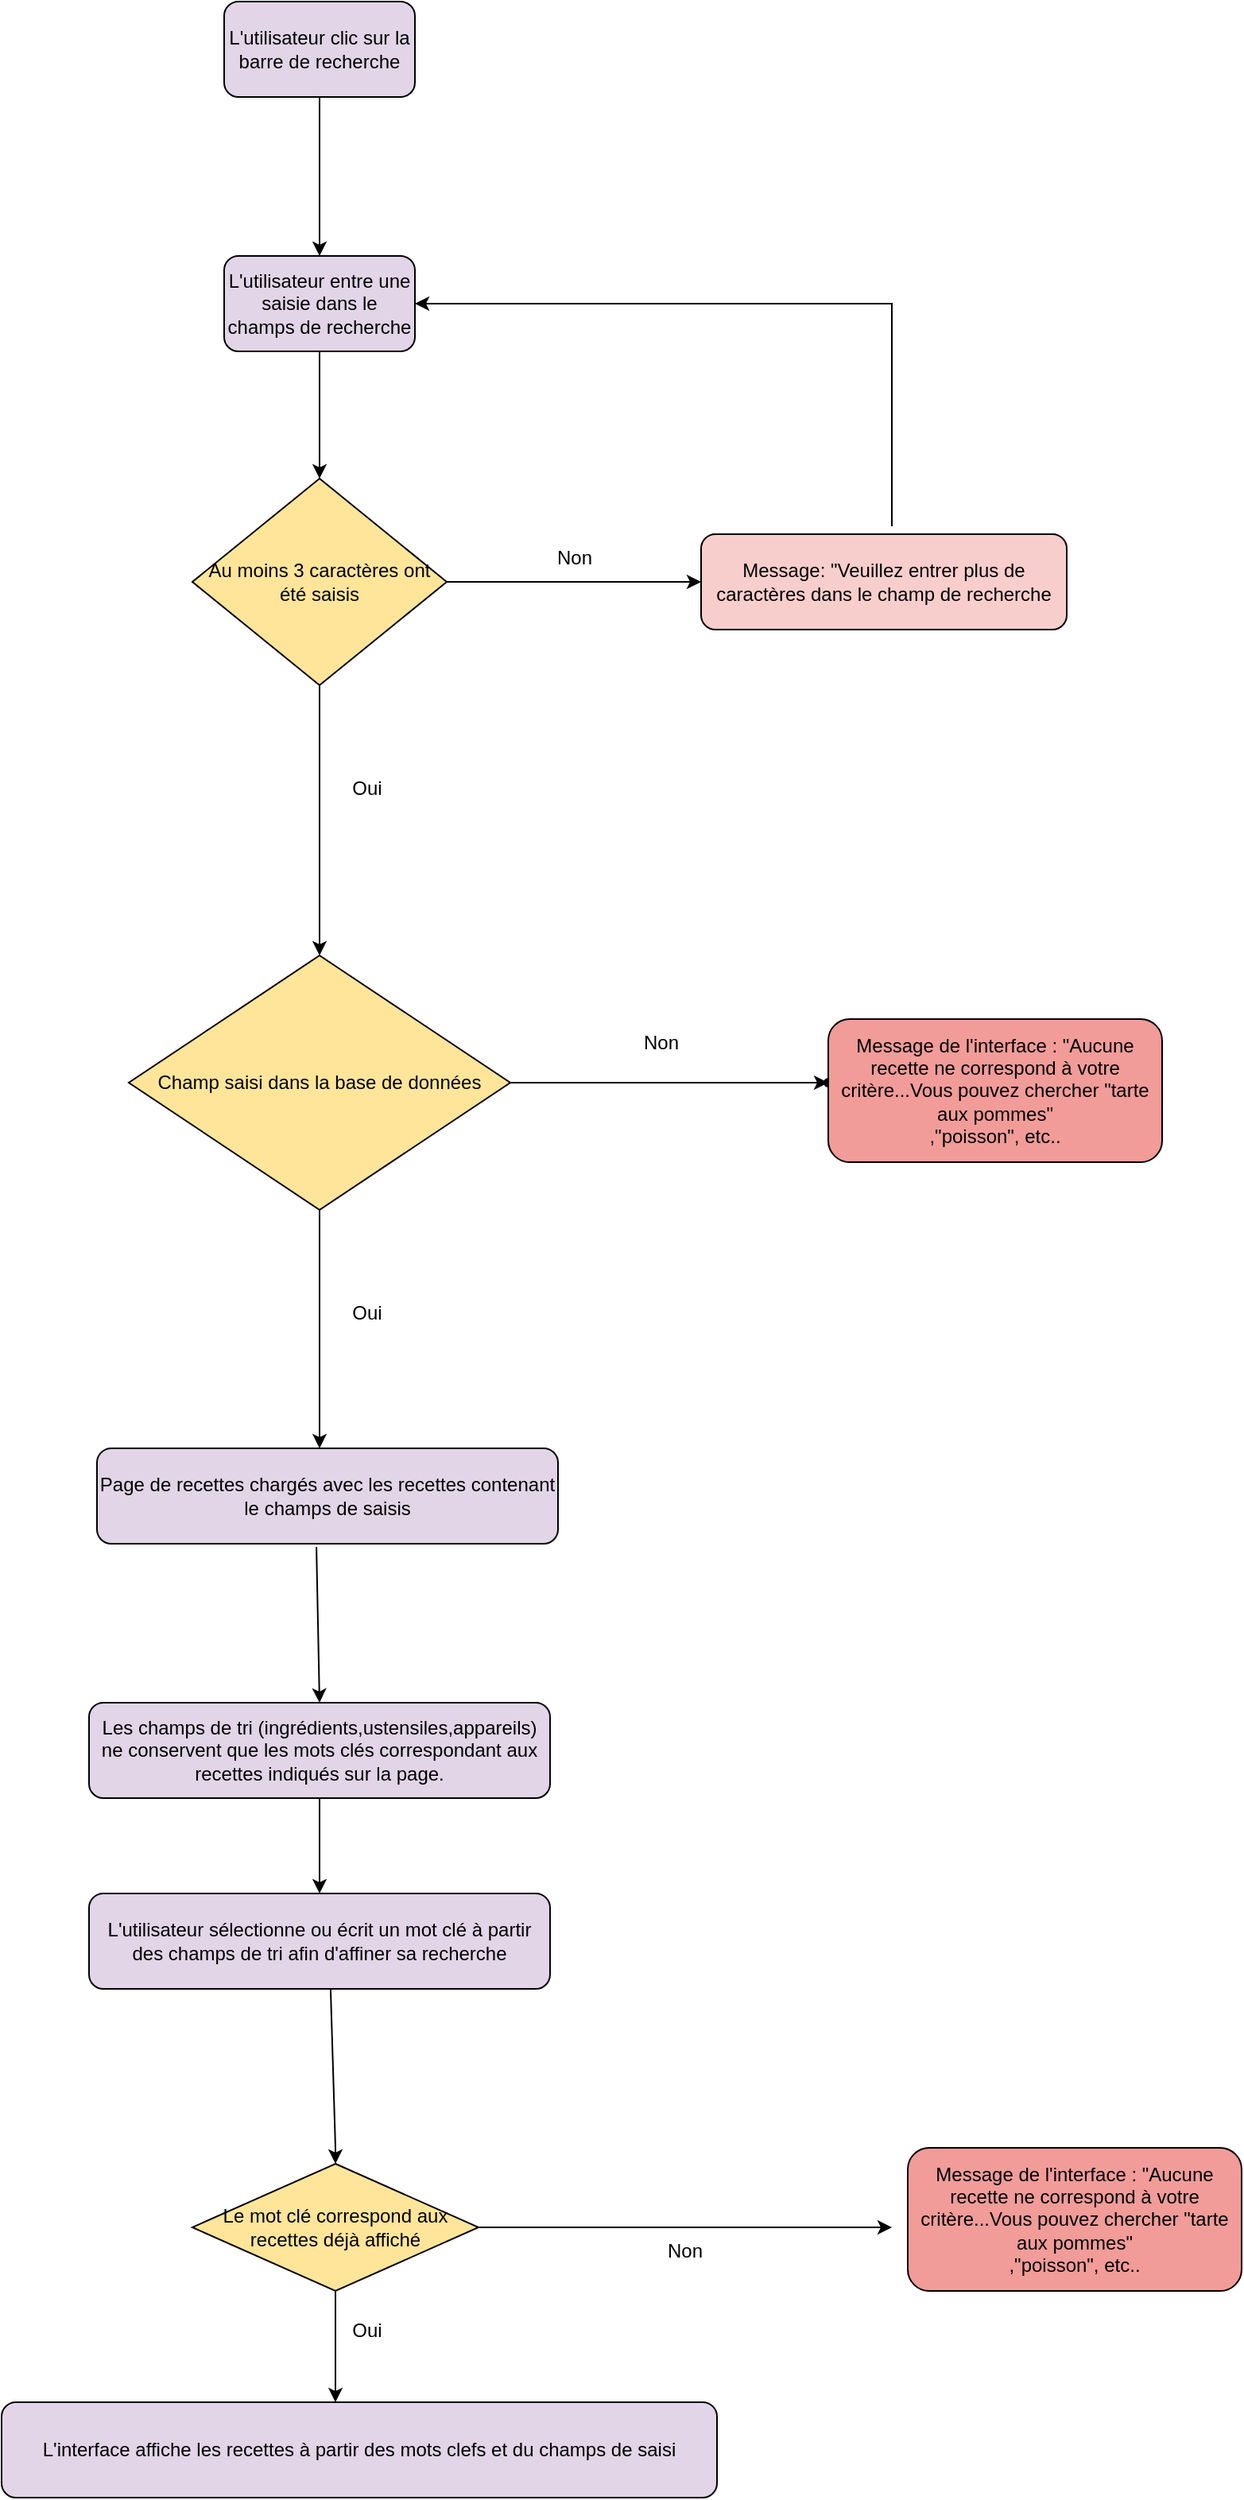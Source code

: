 <mxfile version="20.2.5" type="github"><diagram id="HXwn85XTdw5lzj_9Kjb9" name="Page-1"><mxGraphModel dx="1422" dy="762" grid="1" gridSize="10" guides="1" tooltips="1" connect="1" arrows="1" fold="1" page="1" pageScale="1" pageWidth="1169" pageHeight="827" math="0" shadow="0"><root><mxCell id="0"/><mxCell id="1" parent="0"/><mxCell id="FQ_1FiRzI3ys9anIXSz6-1" value="L'utilisateur clic sur la barre de recherche" style="rounded=1;whiteSpace=wrap;html=1;strokeColor=#000000;fillColor=#E1D5E7;" parent="1" vertex="1"><mxGeometry x="220" y="10" width="120" height="60" as="geometry"/></mxCell><mxCell id="KQtrIlhZaw20l8GUtX8g-2" value="" style="endArrow=classic;html=1;rounded=0;exitX=0.5;exitY=1;exitDx=0;exitDy=0;" edge="1" parent="1" source="FQ_1FiRzI3ys9anIXSz6-1" target="KQtrIlhZaw20l8GUtX8g-3"><mxGeometry width="50" height="50" relative="1" as="geometry"><mxPoint x="390" y="310" as="sourcePoint"/><mxPoint x="280" y="200" as="targetPoint"/></mxGeometry></mxCell><mxCell id="KQtrIlhZaw20l8GUtX8g-7" value="" style="edgeStyle=orthogonalEdgeStyle;rounded=0;orthogonalLoop=1;jettySize=auto;html=1;" edge="1" parent="1" source="KQtrIlhZaw20l8GUtX8g-3"><mxGeometry relative="1" as="geometry"><mxPoint x="280" y="310" as="targetPoint"/><Array as="points"><mxPoint x="280" y="240"/><mxPoint x="280" y="240"/></Array></mxGeometry></mxCell><mxCell id="KQtrIlhZaw20l8GUtX8g-3" value="L'utilisateur entre une saisie dans le champs de recherche" style="rounded=1;whiteSpace=wrap;html=1;fillColor=#E1D5E7;" vertex="1" parent="1"><mxGeometry x="220" y="170" width="120" height="60" as="geometry"/></mxCell><mxCell id="KQtrIlhZaw20l8GUtX8g-5" style="edgeStyle=orthogonalEdgeStyle;rounded=0;orthogonalLoop=1;jettySize=auto;html=1;exitX=0.5;exitY=1;exitDx=0;exitDy=0;" edge="1" parent="1" source="KQtrIlhZaw20l8GUtX8g-3" target="KQtrIlhZaw20l8GUtX8g-3"><mxGeometry relative="1" as="geometry"/></mxCell><mxCell id="KQtrIlhZaw20l8GUtX8g-8" value="Au moins 3 caractères ont été saisis&lt;br&gt;" style="rhombus;whiteSpace=wrap;html=1;fillColor=#FFE599;" vertex="1" parent="1"><mxGeometry x="200" y="310" width="160" height="130" as="geometry"/></mxCell><mxCell id="KQtrIlhZaw20l8GUtX8g-10" value="" style="endArrow=classic;html=1;rounded=0;exitX=1;exitY=0.5;exitDx=0;exitDy=0;entryX=0;entryY=0.5;entryDx=0;entryDy=0;" edge="1" parent="1" source="KQtrIlhZaw20l8GUtX8g-8" target="KQtrIlhZaw20l8GUtX8g-15"><mxGeometry width="50" height="50" relative="1" as="geometry"><mxPoint x="390" y="470" as="sourcePoint"/><mxPoint x="560" y="375" as="targetPoint"/></mxGeometry></mxCell><mxCell id="KQtrIlhZaw20l8GUtX8g-11" value="Non" style="text;html=1;align=center;verticalAlign=middle;resizable=0;points=[];autosize=1;strokeColor=none;fillColor=none;" vertex="1" parent="1"><mxGeometry x="415" y="345" width="50" height="30" as="geometry"/></mxCell><mxCell id="KQtrIlhZaw20l8GUtX8g-13" value="" style="endArrow=classic;html=1;rounded=0;exitX=0.5;exitY=1;exitDx=0;exitDy=0;entryX=0.5;entryY=0;entryDx=0;entryDy=0;" edge="1" parent="1" source="KQtrIlhZaw20l8GUtX8g-8" target="KQtrIlhZaw20l8GUtX8g-19"><mxGeometry width="50" height="50" relative="1" as="geometry"><mxPoint x="390" y="470" as="sourcePoint"/><mxPoint x="280" y="600" as="targetPoint"/></mxGeometry></mxCell><mxCell id="KQtrIlhZaw20l8GUtX8g-14" value="Oui" style="text;html=1;strokeColor=none;fillColor=none;align=center;verticalAlign=middle;whiteSpace=wrap;rounded=0;" vertex="1" parent="1"><mxGeometry x="280" y="490" width="60" height="30" as="geometry"/></mxCell><mxCell id="KQtrIlhZaw20l8GUtX8g-15" value="Message: &quot;Veuillez entrer plus de caractères dans le champ de recherche" style="rounded=1;whiteSpace=wrap;html=1;strokeColor=#000000;fillColor=#F8CECC;" vertex="1" parent="1"><mxGeometry x="520" y="345" width="230" height="60" as="geometry"/></mxCell><mxCell id="KQtrIlhZaw20l8GUtX8g-16" value="" style="endArrow=classic;html=1;rounded=0;" edge="1" parent="1"><mxGeometry width="50" height="50" relative="1" as="geometry"><mxPoint x="640" y="340" as="sourcePoint"/><mxPoint x="340" y="200" as="targetPoint"/><Array as="points"><mxPoint x="640" y="200"/></Array></mxGeometry></mxCell><mxCell id="KQtrIlhZaw20l8GUtX8g-31" value="" style="edgeStyle=orthogonalEdgeStyle;rounded=0;orthogonalLoop=1;jettySize=auto;html=1;" edge="1" parent="1" source="KQtrIlhZaw20l8GUtX8g-19" target="KQtrIlhZaw20l8GUtX8g-30"><mxGeometry relative="1" as="geometry"/></mxCell><mxCell id="KQtrIlhZaw20l8GUtX8g-19" value="Champ saisi dans la base de données" style="rhombus;whiteSpace=wrap;html=1;strokeColor=#000000;fillColor=#FFE599;" vertex="1" parent="1"><mxGeometry x="160" y="610" width="240" height="160" as="geometry"/></mxCell><mxCell id="KQtrIlhZaw20l8GUtX8g-24" value="" style="endArrow=classic;html=1;rounded=0;exitX=0.5;exitY=1;exitDx=0;exitDy=0;" edge="1" parent="1" source="KQtrIlhZaw20l8GUtX8g-19"><mxGeometry width="50" height="50" relative="1" as="geometry"><mxPoint x="390" y="860" as="sourcePoint"/><mxPoint x="280" y="920" as="targetPoint"/></mxGeometry></mxCell><mxCell id="KQtrIlhZaw20l8GUtX8g-27" value="Oui" style="text;html=1;strokeColor=none;fillColor=none;align=center;verticalAlign=middle;whiteSpace=wrap;rounded=0;" vertex="1" parent="1"><mxGeometry x="280" y="820" width="60" height="30" as="geometry"/></mxCell><mxCell id="KQtrIlhZaw20l8GUtX8g-29" value="Page de recettes chargés avec les recettes contenant le champs de saisis" style="rounded=1;whiteSpace=wrap;html=1;strokeColor=#000000;fillColor=#E1D5E7;" vertex="1" parent="1"><mxGeometry x="140" y="920" width="290" height="60" as="geometry"/></mxCell><mxCell id="KQtrIlhZaw20l8GUtX8g-30" value="" style="shape=waypoint;sketch=0;size=6;pointerEvents=1;points=[];fillColor=#FFE599;resizable=0;rotatable=0;perimeter=centerPerimeter;snapToPoint=1;strokeColor=#000000;" vertex="1" parent="1"><mxGeometry x="580" y="670" width="40" height="40" as="geometry"/></mxCell><mxCell id="KQtrIlhZaw20l8GUtX8g-32" value="Message de l'interface : &quot;Aucune recette ne correspond à votre critère...Vous pouvez chercher &quot;tarte aux pommes&quot;&lt;br&gt;,&quot;poisson&quot;, etc..&lt;br&gt;" style="rounded=1;whiteSpace=wrap;html=1;strokeColor=#000000;fillColor=#F19C99;" vertex="1" parent="1"><mxGeometry x="600" y="650" width="210" height="90" as="geometry"/></mxCell><mxCell id="KQtrIlhZaw20l8GUtX8g-37" value="Non" style="text;html=1;strokeColor=none;fillColor=none;align=center;verticalAlign=middle;whiteSpace=wrap;rounded=0;" vertex="1" parent="1"><mxGeometry x="465" y="650" width="60" height="30" as="geometry"/></mxCell><mxCell id="KQtrIlhZaw20l8GUtX8g-38" value="" style="endArrow=classic;html=1;rounded=0;exitX=0.476;exitY=1.033;exitDx=0;exitDy=0;exitPerimeter=0;" edge="1" parent="1" source="KQtrIlhZaw20l8GUtX8g-29"><mxGeometry width="50" height="50" relative="1" as="geometry"><mxPoint x="280" y="990" as="sourcePoint"/><mxPoint x="280" y="1080" as="targetPoint"/></mxGeometry></mxCell><mxCell id="KQtrIlhZaw20l8GUtX8g-39" value="Les champs de tri (ingrédients,ustensiles,appareils) ne conservent que les mots clés correspondant aux recettes indiqués sur la page." style="rounded=1;whiteSpace=wrap;html=1;strokeColor=#000000;fillColor=#E1D5E7;" vertex="1" parent="1"><mxGeometry x="135" y="1080" width="290" height="60" as="geometry"/></mxCell><mxCell id="KQtrIlhZaw20l8GUtX8g-40" value="" style="endArrow=classic;html=1;rounded=0;exitX=0.5;exitY=1;exitDx=0;exitDy=0;entryX=0.5;entryY=0;entryDx=0;entryDy=0;" edge="1" parent="1" source="KQtrIlhZaw20l8GUtX8g-39" target="KQtrIlhZaw20l8GUtX8g-41"><mxGeometry width="50" height="50" relative="1" as="geometry"><mxPoint x="480" y="1010" as="sourcePoint"/><mxPoint x="280" y="1320" as="targetPoint"/></mxGeometry></mxCell><mxCell id="KQtrIlhZaw20l8GUtX8g-41" value="L'utilisateur sélectionne ou écrit un mot clé à partir des champs de tri afin d'affiner sa recherche" style="rounded=1;whiteSpace=wrap;html=1;strokeColor=#000000;fillColor=#E1D5E7;" vertex="1" parent="1"><mxGeometry x="135" y="1200" width="290" height="60" as="geometry"/></mxCell><mxCell id="KQtrIlhZaw20l8GUtX8g-42" value="" style="endArrow=classic;html=1;rounded=0;exitX=0.524;exitY=1;exitDx=0;exitDy=0;exitPerimeter=0;entryX=0.5;entryY=0;entryDx=0;entryDy=0;" edge="1" parent="1" source="KQtrIlhZaw20l8GUtX8g-41" target="KQtrIlhZaw20l8GUtX8g-43"><mxGeometry width="50" height="50" relative="1" as="geometry"><mxPoint x="480" y="1300" as="sourcePoint"/><mxPoint x="280" y="1470" as="targetPoint"/><Array as="points"><mxPoint x="290" y="1360"/></Array></mxGeometry></mxCell><mxCell id="KQtrIlhZaw20l8GUtX8g-43" value="Le mot clé correspond aux recettes déjà affiché" style="rhombus;whiteSpace=wrap;html=1;strokeColor=#000000;fillColor=#FFE599;" vertex="1" parent="1"><mxGeometry x="200" y="1370" width="180" height="80" as="geometry"/></mxCell><mxCell id="KQtrIlhZaw20l8GUtX8g-44" value="" style="endArrow=classic;html=1;rounded=0;exitX=1;exitY=0.5;exitDx=0;exitDy=0;" edge="1" parent="1" source="KQtrIlhZaw20l8GUtX8g-43"><mxGeometry width="50" height="50" relative="1" as="geometry"><mxPoint x="480" y="1490" as="sourcePoint"/><mxPoint x="640" y="1410" as="targetPoint"/></mxGeometry></mxCell><mxCell id="KQtrIlhZaw20l8GUtX8g-45" value="Non" style="text;html=1;strokeColor=none;fillColor=none;align=center;verticalAlign=middle;whiteSpace=wrap;rounded=0;" vertex="1" parent="1"><mxGeometry x="480" y="1410" width="60" height="30" as="geometry"/></mxCell><mxCell id="KQtrIlhZaw20l8GUtX8g-46" value="Message de l'interface : &quot;Aucune recette ne correspond à votre critère...Vous pouvez chercher &quot;tarte aux pommes&quot;&lt;br&gt;,&quot;poisson&quot;, etc..&lt;br&gt;" style="rounded=1;whiteSpace=wrap;html=1;strokeColor=#000000;fillColor=#F19C99;" vertex="1" parent="1"><mxGeometry x="650" y="1360" width="210" height="90" as="geometry"/></mxCell><mxCell id="KQtrIlhZaw20l8GUtX8g-47" value="" style="endArrow=classic;html=1;rounded=0;exitX=0.5;exitY=1;exitDx=0;exitDy=0;" edge="1" parent="1" source="KQtrIlhZaw20l8GUtX8g-43"><mxGeometry width="50" height="50" relative="1" as="geometry"><mxPoint x="280" y="1560" as="sourcePoint"/><mxPoint x="290" y="1520" as="targetPoint"/></mxGeometry></mxCell><mxCell id="KQtrIlhZaw20l8GUtX8g-49" value="Oui" style="text;html=1;strokeColor=none;fillColor=none;align=center;verticalAlign=middle;whiteSpace=wrap;rounded=0;" vertex="1" parent="1"><mxGeometry x="280" y="1460" width="60" height="30" as="geometry"/></mxCell><mxCell id="KQtrIlhZaw20l8GUtX8g-54" value="L'interface affiche les recettes à partir des mots clefs et du champs de saisi" style="rounded=1;whiteSpace=wrap;html=1;strokeColor=#000000;fillColor=#E1D5E7;" vertex="1" parent="1"><mxGeometry x="80" y="1520" width="450" height="60" as="geometry"/></mxCell></root></mxGraphModel></diagram></mxfile>